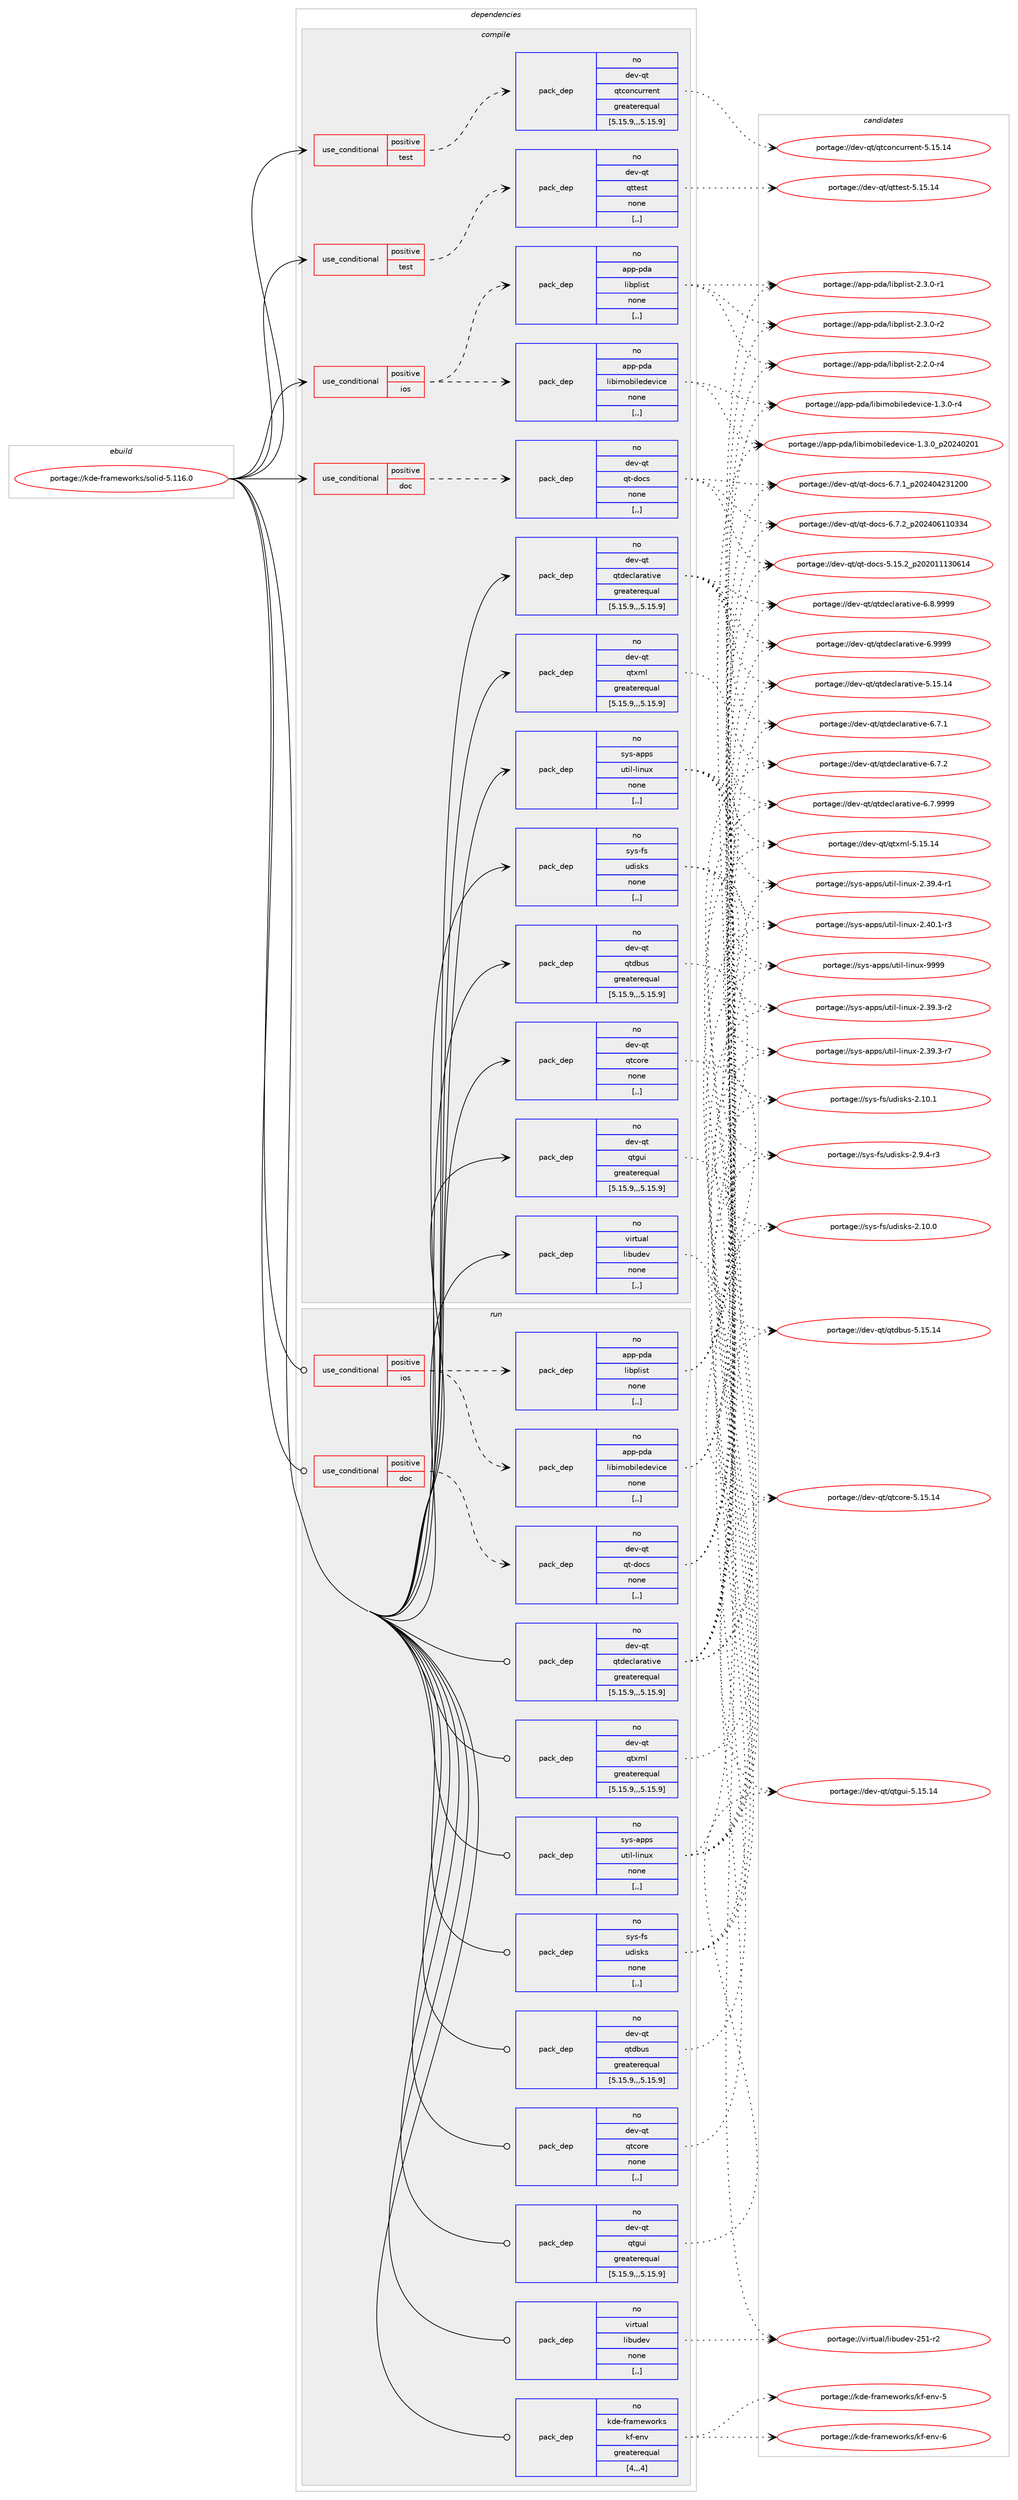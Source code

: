 digraph prolog {

# *************
# Graph options
# *************

newrank=true;
concentrate=true;
compound=true;
graph [rankdir=LR,fontname=Helvetica,fontsize=10,ranksep=1.5];#, ranksep=2.5, nodesep=0.2];
edge  [arrowhead=vee];
node  [fontname=Helvetica,fontsize=10];

# **********
# The ebuild
# **********

subgraph cluster_leftcol {
color=gray;
rank=same;
label=<<i>ebuild</i>>;
id [label="portage://kde-frameworks/solid-5.116.0", color=red, width=4, href="../kde-frameworks/solid-5.116.0.svg"];
}

# ****************
# The dependencies
# ****************

subgraph cluster_midcol {
color=gray;
label=<<i>dependencies</i>>;
subgraph cluster_compile {
fillcolor="#eeeeee";
style=filled;
label=<<i>compile</i>>;
subgraph cond66716 {
dependency260376 [label=<<TABLE BORDER="0" CELLBORDER="1" CELLSPACING="0" CELLPADDING="4"><TR><TD ROWSPAN="3" CELLPADDING="10">use_conditional</TD></TR><TR><TD>positive</TD></TR><TR><TD>doc</TD></TR></TABLE>>, shape=none, color=red];
subgraph pack191665 {
dependency260377 [label=<<TABLE BORDER="0" CELLBORDER="1" CELLSPACING="0" CELLPADDING="4" WIDTH="220"><TR><TD ROWSPAN="6" CELLPADDING="30">pack_dep</TD></TR><TR><TD WIDTH="110">no</TD></TR><TR><TD>dev-qt</TD></TR><TR><TD>qt-docs</TD></TR><TR><TD>none</TD></TR><TR><TD>[,,]</TD></TR></TABLE>>, shape=none, color=blue];
}
dependency260376:e -> dependency260377:w [weight=20,style="dashed",arrowhead="vee"];
}
id:e -> dependency260376:w [weight=20,style="solid",arrowhead="vee"];
subgraph cond66717 {
dependency260378 [label=<<TABLE BORDER="0" CELLBORDER="1" CELLSPACING="0" CELLPADDING="4"><TR><TD ROWSPAN="3" CELLPADDING="10">use_conditional</TD></TR><TR><TD>positive</TD></TR><TR><TD>ios</TD></TR></TABLE>>, shape=none, color=red];
subgraph pack191666 {
dependency260379 [label=<<TABLE BORDER="0" CELLBORDER="1" CELLSPACING="0" CELLPADDING="4" WIDTH="220"><TR><TD ROWSPAN="6" CELLPADDING="30">pack_dep</TD></TR><TR><TD WIDTH="110">no</TD></TR><TR><TD>app-pda</TD></TR><TR><TD>libimobiledevice</TD></TR><TR><TD>none</TD></TR><TR><TD>[,,]</TD></TR></TABLE>>, shape=none, color=blue];
}
dependency260378:e -> dependency260379:w [weight=20,style="dashed",arrowhead="vee"];
subgraph pack191667 {
dependency260380 [label=<<TABLE BORDER="0" CELLBORDER="1" CELLSPACING="0" CELLPADDING="4" WIDTH="220"><TR><TD ROWSPAN="6" CELLPADDING="30">pack_dep</TD></TR><TR><TD WIDTH="110">no</TD></TR><TR><TD>app-pda</TD></TR><TR><TD>libplist</TD></TR><TR><TD>none</TD></TR><TR><TD>[,,]</TD></TR></TABLE>>, shape=none, color=blue];
}
dependency260378:e -> dependency260380:w [weight=20,style="dashed",arrowhead="vee"];
}
id:e -> dependency260378:w [weight=20,style="solid",arrowhead="vee"];
subgraph cond66718 {
dependency260381 [label=<<TABLE BORDER="0" CELLBORDER="1" CELLSPACING="0" CELLPADDING="4"><TR><TD ROWSPAN="3" CELLPADDING="10">use_conditional</TD></TR><TR><TD>positive</TD></TR><TR><TD>test</TD></TR></TABLE>>, shape=none, color=red];
subgraph pack191668 {
dependency260382 [label=<<TABLE BORDER="0" CELLBORDER="1" CELLSPACING="0" CELLPADDING="4" WIDTH="220"><TR><TD ROWSPAN="6" CELLPADDING="30">pack_dep</TD></TR><TR><TD WIDTH="110">no</TD></TR><TR><TD>dev-qt</TD></TR><TR><TD>qtconcurrent</TD></TR><TR><TD>greaterequal</TD></TR><TR><TD>[5.15.9,,,5.15.9]</TD></TR></TABLE>>, shape=none, color=blue];
}
dependency260381:e -> dependency260382:w [weight=20,style="dashed",arrowhead="vee"];
}
id:e -> dependency260381:w [weight=20,style="solid",arrowhead="vee"];
subgraph cond66719 {
dependency260383 [label=<<TABLE BORDER="0" CELLBORDER="1" CELLSPACING="0" CELLPADDING="4"><TR><TD ROWSPAN="3" CELLPADDING="10">use_conditional</TD></TR><TR><TD>positive</TD></TR><TR><TD>test</TD></TR></TABLE>>, shape=none, color=red];
subgraph pack191669 {
dependency260384 [label=<<TABLE BORDER="0" CELLBORDER="1" CELLSPACING="0" CELLPADDING="4" WIDTH="220"><TR><TD ROWSPAN="6" CELLPADDING="30">pack_dep</TD></TR><TR><TD WIDTH="110">no</TD></TR><TR><TD>dev-qt</TD></TR><TR><TD>qttest</TD></TR><TR><TD>none</TD></TR><TR><TD>[,,]</TD></TR></TABLE>>, shape=none, color=blue];
}
dependency260383:e -> dependency260384:w [weight=20,style="dashed",arrowhead="vee"];
}
id:e -> dependency260383:w [weight=20,style="solid",arrowhead="vee"];
subgraph pack191670 {
dependency260385 [label=<<TABLE BORDER="0" CELLBORDER="1" CELLSPACING="0" CELLPADDING="4" WIDTH="220"><TR><TD ROWSPAN="6" CELLPADDING="30">pack_dep</TD></TR><TR><TD WIDTH="110">no</TD></TR><TR><TD>dev-qt</TD></TR><TR><TD>qtcore</TD></TR><TR><TD>none</TD></TR><TR><TD>[,,]</TD></TR></TABLE>>, shape=none, color=blue];
}
id:e -> dependency260385:w [weight=20,style="solid",arrowhead="vee"];
subgraph pack191671 {
dependency260386 [label=<<TABLE BORDER="0" CELLBORDER="1" CELLSPACING="0" CELLPADDING="4" WIDTH="220"><TR><TD ROWSPAN="6" CELLPADDING="30">pack_dep</TD></TR><TR><TD WIDTH="110">no</TD></TR><TR><TD>dev-qt</TD></TR><TR><TD>qtdbus</TD></TR><TR><TD>greaterequal</TD></TR><TR><TD>[5.15.9,,,5.15.9]</TD></TR></TABLE>>, shape=none, color=blue];
}
id:e -> dependency260386:w [weight=20,style="solid",arrowhead="vee"];
subgraph pack191672 {
dependency260387 [label=<<TABLE BORDER="0" CELLBORDER="1" CELLSPACING="0" CELLPADDING="4" WIDTH="220"><TR><TD ROWSPAN="6" CELLPADDING="30">pack_dep</TD></TR><TR><TD WIDTH="110">no</TD></TR><TR><TD>dev-qt</TD></TR><TR><TD>qtdeclarative</TD></TR><TR><TD>greaterequal</TD></TR><TR><TD>[5.15.9,,,5.15.9]</TD></TR></TABLE>>, shape=none, color=blue];
}
id:e -> dependency260387:w [weight=20,style="solid",arrowhead="vee"];
subgraph pack191673 {
dependency260388 [label=<<TABLE BORDER="0" CELLBORDER="1" CELLSPACING="0" CELLPADDING="4" WIDTH="220"><TR><TD ROWSPAN="6" CELLPADDING="30">pack_dep</TD></TR><TR><TD WIDTH="110">no</TD></TR><TR><TD>dev-qt</TD></TR><TR><TD>qtgui</TD></TR><TR><TD>greaterequal</TD></TR><TR><TD>[5.15.9,,,5.15.9]</TD></TR></TABLE>>, shape=none, color=blue];
}
id:e -> dependency260388:w [weight=20,style="solid",arrowhead="vee"];
subgraph pack191674 {
dependency260389 [label=<<TABLE BORDER="0" CELLBORDER="1" CELLSPACING="0" CELLPADDING="4" WIDTH="220"><TR><TD ROWSPAN="6" CELLPADDING="30">pack_dep</TD></TR><TR><TD WIDTH="110">no</TD></TR><TR><TD>dev-qt</TD></TR><TR><TD>qtxml</TD></TR><TR><TD>greaterequal</TD></TR><TR><TD>[5.15.9,,,5.15.9]</TD></TR></TABLE>>, shape=none, color=blue];
}
id:e -> dependency260389:w [weight=20,style="solid",arrowhead="vee"];
subgraph pack191675 {
dependency260390 [label=<<TABLE BORDER="0" CELLBORDER="1" CELLSPACING="0" CELLPADDING="4" WIDTH="220"><TR><TD ROWSPAN="6" CELLPADDING="30">pack_dep</TD></TR><TR><TD WIDTH="110">no</TD></TR><TR><TD>sys-apps</TD></TR><TR><TD>util-linux</TD></TR><TR><TD>none</TD></TR><TR><TD>[,,]</TD></TR></TABLE>>, shape=none, color=blue];
}
id:e -> dependency260390:w [weight=20,style="solid",arrowhead="vee"];
subgraph pack191676 {
dependency260391 [label=<<TABLE BORDER="0" CELLBORDER="1" CELLSPACING="0" CELLPADDING="4" WIDTH="220"><TR><TD ROWSPAN="6" CELLPADDING="30">pack_dep</TD></TR><TR><TD WIDTH="110">no</TD></TR><TR><TD>sys-fs</TD></TR><TR><TD>udisks</TD></TR><TR><TD>none</TD></TR><TR><TD>[,,]</TD></TR></TABLE>>, shape=none, color=blue];
}
id:e -> dependency260391:w [weight=20,style="solid",arrowhead="vee"];
subgraph pack191677 {
dependency260392 [label=<<TABLE BORDER="0" CELLBORDER="1" CELLSPACING="0" CELLPADDING="4" WIDTH="220"><TR><TD ROWSPAN="6" CELLPADDING="30">pack_dep</TD></TR><TR><TD WIDTH="110">no</TD></TR><TR><TD>virtual</TD></TR><TR><TD>libudev</TD></TR><TR><TD>none</TD></TR><TR><TD>[,,]</TD></TR></TABLE>>, shape=none, color=blue];
}
id:e -> dependency260392:w [weight=20,style="solid",arrowhead="vee"];
}
subgraph cluster_compileandrun {
fillcolor="#eeeeee";
style=filled;
label=<<i>compile and run</i>>;
}
subgraph cluster_run {
fillcolor="#eeeeee";
style=filled;
label=<<i>run</i>>;
subgraph cond66720 {
dependency260393 [label=<<TABLE BORDER="0" CELLBORDER="1" CELLSPACING="0" CELLPADDING="4"><TR><TD ROWSPAN="3" CELLPADDING="10">use_conditional</TD></TR><TR><TD>positive</TD></TR><TR><TD>doc</TD></TR></TABLE>>, shape=none, color=red];
subgraph pack191678 {
dependency260394 [label=<<TABLE BORDER="0" CELLBORDER="1" CELLSPACING="0" CELLPADDING="4" WIDTH="220"><TR><TD ROWSPAN="6" CELLPADDING="30">pack_dep</TD></TR><TR><TD WIDTH="110">no</TD></TR><TR><TD>dev-qt</TD></TR><TR><TD>qt-docs</TD></TR><TR><TD>none</TD></TR><TR><TD>[,,]</TD></TR></TABLE>>, shape=none, color=blue];
}
dependency260393:e -> dependency260394:w [weight=20,style="dashed",arrowhead="vee"];
}
id:e -> dependency260393:w [weight=20,style="solid",arrowhead="odot"];
subgraph cond66721 {
dependency260395 [label=<<TABLE BORDER="0" CELLBORDER="1" CELLSPACING="0" CELLPADDING="4"><TR><TD ROWSPAN="3" CELLPADDING="10">use_conditional</TD></TR><TR><TD>positive</TD></TR><TR><TD>ios</TD></TR></TABLE>>, shape=none, color=red];
subgraph pack191679 {
dependency260396 [label=<<TABLE BORDER="0" CELLBORDER="1" CELLSPACING="0" CELLPADDING="4" WIDTH="220"><TR><TD ROWSPAN="6" CELLPADDING="30">pack_dep</TD></TR><TR><TD WIDTH="110">no</TD></TR><TR><TD>app-pda</TD></TR><TR><TD>libimobiledevice</TD></TR><TR><TD>none</TD></TR><TR><TD>[,,]</TD></TR></TABLE>>, shape=none, color=blue];
}
dependency260395:e -> dependency260396:w [weight=20,style="dashed",arrowhead="vee"];
subgraph pack191680 {
dependency260397 [label=<<TABLE BORDER="0" CELLBORDER="1" CELLSPACING="0" CELLPADDING="4" WIDTH="220"><TR><TD ROWSPAN="6" CELLPADDING="30">pack_dep</TD></TR><TR><TD WIDTH="110">no</TD></TR><TR><TD>app-pda</TD></TR><TR><TD>libplist</TD></TR><TR><TD>none</TD></TR><TR><TD>[,,]</TD></TR></TABLE>>, shape=none, color=blue];
}
dependency260395:e -> dependency260397:w [weight=20,style="dashed",arrowhead="vee"];
}
id:e -> dependency260395:w [weight=20,style="solid",arrowhead="odot"];
subgraph pack191681 {
dependency260398 [label=<<TABLE BORDER="0" CELLBORDER="1" CELLSPACING="0" CELLPADDING="4" WIDTH="220"><TR><TD ROWSPAN="6" CELLPADDING="30">pack_dep</TD></TR><TR><TD WIDTH="110">no</TD></TR><TR><TD>dev-qt</TD></TR><TR><TD>qtcore</TD></TR><TR><TD>none</TD></TR><TR><TD>[,,]</TD></TR></TABLE>>, shape=none, color=blue];
}
id:e -> dependency260398:w [weight=20,style="solid",arrowhead="odot"];
subgraph pack191682 {
dependency260399 [label=<<TABLE BORDER="0" CELLBORDER="1" CELLSPACING="0" CELLPADDING="4" WIDTH="220"><TR><TD ROWSPAN="6" CELLPADDING="30">pack_dep</TD></TR><TR><TD WIDTH="110">no</TD></TR><TR><TD>dev-qt</TD></TR><TR><TD>qtdbus</TD></TR><TR><TD>greaterequal</TD></TR><TR><TD>[5.15.9,,,5.15.9]</TD></TR></TABLE>>, shape=none, color=blue];
}
id:e -> dependency260399:w [weight=20,style="solid",arrowhead="odot"];
subgraph pack191683 {
dependency260400 [label=<<TABLE BORDER="0" CELLBORDER="1" CELLSPACING="0" CELLPADDING="4" WIDTH="220"><TR><TD ROWSPAN="6" CELLPADDING="30">pack_dep</TD></TR><TR><TD WIDTH="110">no</TD></TR><TR><TD>dev-qt</TD></TR><TR><TD>qtdeclarative</TD></TR><TR><TD>greaterequal</TD></TR><TR><TD>[5.15.9,,,5.15.9]</TD></TR></TABLE>>, shape=none, color=blue];
}
id:e -> dependency260400:w [weight=20,style="solid",arrowhead="odot"];
subgraph pack191684 {
dependency260401 [label=<<TABLE BORDER="0" CELLBORDER="1" CELLSPACING="0" CELLPADDING="4" WIDTH="220"><TR><TD ROWSPAN="6" CELLPADDING="30">pack_dep</TD></TR><TR><TD WIDTH="110">no</TD></TR><TR><TD>dev-qt</TD></TR><TR><TD>qtgui</TD></TR><TR><TD>greaterequal</TD></TR><TR><TD>[5.15.9,,,5.15.9]</TD></TR></TABLE>>, shape=none, color=blue];
}
id:e -> dependency260401:w [weight=20,style="solid",arrowhead="odot"];
subgraph pack191685 {
dependency260402 [label=<<TABLE BORDER="0" CELLBORDER="1" CELLSPACING="0" CELLPADDING="4" WIDTH="220"><TR><TD ROWSPAN="6" CELLPADDING="30">pack_dep</TD></TR><TR><TD WIDTH="110">no</TD></TR><TR><TD>dev-qt</TD></TR><TR><TD>qtxml</TD></TR><TR><TD>greaterequal</TD></TR><TR><TD>[5.15.9,,,5.15.9]</TD></TR></TABLE>>, shape=none, color=blue];
}
id:e -> dependency260402:w [weight=20,style="solid",arrowhead="odot"];
subgraph pack191686 {
dependency260403 [label=<<TABLE BORDER="0" CELLBORDER="1" CELLSPACING="0" CELLPADDING="4" WIDTH="220"><TR><TD ROWSPAN="6" CELLPADDING="30">pack_dep</TD></TR><TR><TD WIDTH="110">no</TD></TR><TR><TD>kde-frameworks</TD></TR><TR><TD>kf-env</TD></TR><TR><TD>greaterequal</TD></TR><TR><TD>[4,,,4]</TD></TR></TABLE>>, shape=none, color=blue];
}
id:e -> dependency260403:w [weight=20,style="solid",arrowhead="odot"];
subgraph pack191687 {
dependency260404 [label=<<TABLE BORDER="0" CELLBORDER="1" CELLSPACING="0" CELLPADDING="4" WIDTH="220"><TR><TD ROWSPAN="6" CELLPADDING="30">pack_dep</TD></TR><TR><TD WIDTH="110">no</TD></TR><TR><TD>sys-apps</TD></TR><TR><TD>util-linux</TD></TR><TR><TD>none</TD></TR><TR><TD>[,,]</TD></TR></TABLE>>, shape=none, color=blue];
}
id:e -> dependency260404:w [weight=20,style="solid",arrowhead="odot"];
subgraph pack191688 {
dependency260405 [label=<<TABLE BORDER="0" CELLBORDER="1" CELLSPACING="0" CELLPADDING="4" WIDTH="220"><TR><TD ROWSPAN="6" CELLPADDING="30">pack_dep</TD></TR><TR><TD WIDTH="110">no</TD></TR><TR><TD>sys-fs</TD></TR><TR><TD>udisks</TD></TR><TR><TD>none</TD></TR><TR><TD>[,,]</TD></TR></TABLE>>, shape=none, color=blue];
}
id:e -> dependency260405:w [weight=20,style="solid",arrowhead="odot"];
subgraph pack191689 {
dependency260406 [label=<<TABLE BORDER="0" CELLBORDER="1" CELLSPACING="0" CELLPADDING="4" WIDTH="220"><TR><TD ROWSPAN="6" CELLPADDING="30">pack_dep</TD></TR><TR><TD WIDTH="110">no</TD></TR><TR><TD>virtual</TD></TR><TR><TD>libudev</TD></TR><TR><TD>none</TD></TR><TR><TD>[,,]</TD></TR></TABLE>>, shape=none, color=blue];
}
id:e -> dependency260406:w [weight=20,style="solid",arrowhead="odot"];
}
}

# **************
# The candidates
# **************

subgraph cluster_choices {
rank=same;
color=gray;
label=<<i>candidates</i>>;

subgraph choice191665 {
color=black;
nodesep=1;
choice100101118451131164711311645100111991154553464953465095112504850484949495148544952 [label="portage://dev-qt/qt-docs-5.15.2_p202011130614", color=red, width=4,href="../dev-qt/qt-docs-5.15.2_p202011130614.svg"];
choice1001011184511311647113116451001119911545544655464995112504850524852505149504848 [label="portage://dev-qt/qt-docs-6.7.1_p202404231200", color=red, width=4,href="../dev-qt/qt-docs-6.7.1_p202404231200.svg"];
choice1001011184511311647113116451001119911545544655465095112504850524854494948515152 [label="portage://dev-qt/qt-docs-6.7.2_p202406110334", color=red, width=4,href="../dev-qt/qt-docs-6.7.2_p202406110334.svg"];
dependency260377:e -> choice100101118451131164711311645100111991154553464953465095112504850484949495148544952:w [style=dotted,weight="100"];
dependency260377:e -> choice1001011184511311647113116451001119911545544655464995112504850524852505149504848:w [style=dotted,weight="100"];
dependency260377:e -> choice1001011184511311647113116451001119911545544655465095112504850524854494948515152:w [style=dotted,weight="100"];
}
subgraph choice191666 {
color=black;
nodesep=1;
choice971121124511210097471081059810510911198105108101100101118105991014549465146484511452 [label="portage://app-pda/libimobiledevice-1.3.0-r4", color=red, width=4,href="../app-pda/libimobiledevice-1.3.0-r4.svg"];
choice97112112451121009747108105981051091119810510810110010111810599101454946514648951125048505248504849 [label="portage://app-pda/libimobiledevice-1.3.0_p20240201", color=red, width=4,href="../app-pda/libimobiledevice-1.3.0_p20240201.svg"];
dependency260379:e -> choice971121124511210097471081059810510911198105108101100101118105991014549465146484511452:w [style=dotted,weight="100"];
dependency260379:e -> choice97112112451121009747108105981051091119810510810110010111810599101454946514648951125048505248504849:w [style=dotted,weight="100"];
}
subgraph choice191667 {
color=black;
nodesep=1;
choice97112112451121009747108105981121081051151164550465046484511452 [label="portage://app-pda/libplist-2.2.0-r4", color=red, width=4,href="../app-pda/libplist-2.2.0-r4.svg"];
choice97112112451121009747108105981121081051151164550465146484511449 [label="portage://app-pda/libplist-2.3.0-r1", color=red, width=4,href="../app-pda/libplist-2.3.0-r1.svg"];
choice97112112451121009747108105981121081051151164550465146484511450 [label="portage://app-pda/libplist-2.3.0-r2", color=red, width=4,href="../app-pda/libplist-2.3.0-r2.svg"];
dependency260380:e -> choice97112112451121009747108105981121081051151164550465046484511452:w [style=dotted,weight="100"];
dependency260380:e -> choice97112112451121009747108105981121081051151164550465146484511449:w [style=dotted,weight="100"];
dependency260380:e -> choice97112112451121009747108105981121081051151164550465146484511450:w [style=dotted,weight="100"];
}
subgraph choice191668 {
color=black;
nodesep=1;
choice100101118451131164711311699111110991171141141011101164553464953464952 [label="portage://dev-qt/qtconcurrent-5.15.14", color=red, width=4,href="../dev-qt/qtconcurrent-5.15.14.svg"];
dependency260382:e -> choice100101118451131164711311699111110991171141141011101164553464953464952:w [style=dotted,weight="100"];
}
subgraph choice191669 {
color=black;
nodesep=1;
choice10010111845113116471131161161011151164553464953464952 [label="portage://dev-qt/qttest-5.15.14", color=red, width=4,href="../dev-qt/qttest-5.15.14.svg"];
dependency260384:e -> choice10010111845113116471131161161011151164553464953464952:w [style=dotted,weight="100"];
}
subgraph choice191670 {
color=black;
nodesep=1;
choice1001011184511311647113116991111141014553464953464952 [label="portage://dev-qt/qtcore-5.15.14", color=red, width=4,href="../dev-qt/qtcore-5.15.14.svg"];
dependency260385:e -> choice1001011184511311647113116991111141014553464953464952:w [style=dotted,weight="100"];
}
subgraph choice191671 {
color=black;
nodesep=1;
choice1001011184511311647113116100981171154553464953464952 [label="portage://dev-qt/qtdbus-5.15.14", color=red, width=4,href="../dev-qt/qtdbus-5.15.14.svg"];
dependency260386:e -> choice1001011184511311647113116100981171154553464953464952:w [style=dotted,weight="100"];
}
subgraph choice191672 {
color=black;
nodesep=1;
choice10010111845113116471131161001019910897114971161051181014553464953464952 [label="portage://dev-qt/qtdeclarative-5.15.14", color=red, width=4,href="../dev-qt/qtdeclarative-5.15.14.svg"];
choice1001011184511311647113116100101991089711497116105118101455446554649 [label="portage://dev-qt/qtdeclarative-6.7.1", color=red, width=4,href="../dev-qt/qtdeclarative-6.7.1.svg"];
choice1001011184511311647113116100101991089711497116105118101455446554650 [label="portage://dev-qt/qtdeclarative-6.7.2", color=red, width=4,href="../dev-qt/qtdeclarative-6.7.2.svg"];
choice1001011184511311647113116100101991089711497116105118101455446554657575757 [label="portage://dev-qt/qtdeclarative-6.7.9999", color=red, width=4,href="../dev-qt/qtdeclarative-6.7.9999.svg"];
choice1001011184511311647113116100101991089711497116105118101455446564657575757 [label="portage://dev-qt/qtdeclarative-6.8.9999", color=red, width=4,href="../dev-qt/qtdeclarative-6.8.9999.svg"];
choice100101118451131164711311610010199108971149711610511810145544657575757 [label="portage://dev-qt/qtdeclarative-6.9999", color=red, width=4,href="../dev-qt/qtdeclarative-6.9999.svg"];
dependency260387:e -> choice10010111845113116471131161001019910897114971161051181014553464953464952:w [style=dotted,weight="100"];
dependency260387:e -> choice1001011184511311647113116100101991089711497116105118101455446554649:w [style=dotted,weight="100"];
dependency260387:e -> choice1001011184511311647113116100101991089711497116105118101455446554650:w [style=dotted,weight="100"];
dependency260387:e -> choice1001011184511311647113116100101991089711497116105118101455446554657575757:w [style=dotted,weight="100"];
dependency260387:e -> choice1001011184511311647113116100101991089711497116105118101455446564657575757:w [style=dotted,weight="100"];
dependency260387:e -> choice100101118451131164711311610010199108971149711610511810145544657575757:w [style=dotted,weight="100"];
}
subgraph choice191673 {
color=black;
nodesep=1;
choice10010111845113116471131161031171054553464953464952 [label="portage://dev-qt/qtgui-5.15.14", color=red, width=4,href="../dev-qt/qtgui-5.15.14.svg"];
dependency260388:e -> choice10010111845113116471131161031171054553464953464952:w [style=dotted,weight="100"];
}
subgraph choice191674 {
color=black;
nodesep=1;
choice10010111845113116471131161201091084553464953464952 [label="portage://dev-qt/qtxml-5.15.14", color=red, width=4,href="../dev-qt/qtxml-5.15.14.svg"];
dependency260389:e -> choice10010111845113116471131161201091084553464953464952:w [style=dotted,weight="100"];
}
subgraph choice191675 {
color=black;
nodesep=1;
choice11512111545971121121154711711610510845108105110117120455046515746514511450 [label="portage://sys-apps/util-linux-2.39.3-r2", color=red, width=4,href="../sys-apps/util-linux-2.39.3-r2.svg"];
choice11512111545971121121154711711610510845108105110117120455046515746514511455 [label="portage://sys-apps/util-linux-2.39.3-r7", color=red, width=4,href="../sys-apps/util-linux-2.39.3-r7.svg"];
choice11512111545971121121154711711610510845108105110117120455046515746524511449 [label="portage://sys-apps/util-linux-2.39.4-r1", color=red, width=4,href="../sys-apps/util-linux-2.39.4-r1.svg"];
choice11512111545971121121154711711610510845108105110117120455046524846494511451 [label="portage://sys-apps/util-linux-2.40.1-r3", color=red, width=4,href="../sys-apps/util-linux-2.40.1-r3.svg"];
choice115121115459711211211547117116105108451081051101171204557575757 [label="portage://sys-apps/util-linux-9999", color=red, width=4,href="../sys-apps/util-linux-9999.svg"];
dependency260390:e -> choice11512111545971121121154711711610510845108105110117120455046515746514511450:w [style=dotted,weight="100"];
dependency260390:e -> choice11512111545971121121154711711610510845108105110117120455046515746514511455:w [style=dotted,weight="100"];
dependency260390:e -> choice11512111545971121121154711711610510845108105110117120455046515746524511449:w [style=dotted,weight="100"];
dependency260390:e -> choice11512111545971121121154711711610510845108105110117120455046524846494511451:w [style=dotted,weight="100"];
dependency260390:e -> choice115121115459711211211547117116105108451081051101171204557575757:w [style=dotted,weight="100"];
}
subgraph choice191676 {
color=black;
nodesep=1;
choice115121115451021154711710010511510711545504649484648 [label="portage://sys-fs/udisks-2.10.0", color=red, width=4,href="../sys-fs/udisks-2.10.0.svg"];
choice115121115451021154711710010511510711545504649484649 [label="portage://sys-fs/udisks-2.10.1", color=red, width=4,href="../sys-fs/udisks-2.10.1.svg"];
choice11512111545102115471171001051151071154550465746524511451 [label="portage://sys-fs/udisks-2.9.4-r3", color=red, width=4,href="../sys-fs/udisks-2.9.4-r3.svg"];
dependency260391:e -> choice115121115451021154711710010511510711545504649484648:w [style=dotted,weight="100"];
dependency260391:e -> choice115121115451021154711710010511510711545504649484649:w [style=dotted,weight="100"];
dependency260391:e -> choice11512111545102115471171001051151071154550465746524511451:w [style=dotted,weight="100"];
}
subgraph choice191677 {
color=black;
nodesep=1;
choice118105114116117971084710810598117100101118455053494511450 [label="portage://virtual/libudev-251-r2", color=red, width=4,href="../virtual/libudev-251-r2.svg"];
dependency260392:e -> choice118105114116117971084710810598117100101118455053494511450:w [style=dotted,weight="100"];
}
subgraph choice191678 {
color=black;
nodesep=1;
choice100101118451131164711311645100111991154553464953465095112504850484949495148544952 [label="portage://dev-qt/qt-docs-5.15.2_p202011130614", color=red, width=4,href="../dev-qt/qt-docs-5.15.2_p202011130614.svg"];
choice1001011184511311647113116451001119911545544655464995112504850524852505149504848 [label="portage://dev-qt/qt-docs-6.7.1_p202404231200", color=red, width=4,href="../dev-qt/qt-docs-6.7.1_p202404231200.svg"];
choice1001011184511311647113116451001119911545544655465095112504850524854494948515152 [label="portage://dev-qt/qt-docs-6.7.2_p202406110334", color=red, width=4,href="../dev-qt/qt-docs-6.7.2_p202406110334.svg"];
dependency260394:e -> choice100101118451131164711311645100111991154553464953465095112504850484949495148544952:w [style=dotted,weight="100"];
dependency260394:e -> choice1001011184511311647113116451001119911545544655464995112504850524852505149504848:w [style=dotted,weight="100"];
dependency260394:e -> choice1001011184511311647113116451001119911545544655465095112504850524854494948515152:w [style=dotted,weight="100"];
}
subgraph choice191679 {
color=black;
nodesep=1;
choice971121124511210097471081059810510911198105108101100101118105991014549465146484511452 [label="portage://app-pda/libimobiledevice-1.3.0-r4", color=red, width=4,href="../app-pda/libimobiledevice-1.3.0-r4.svg"];
choice97112112451121009747108105981051091119810510810110010111810599101454946514648951125048505248504849 [label="portage://app-pda/libimobiledevice-1.3.0_p20240201", color=red, width=4,href="../app-pda/libimobiledevice-1.3.0_p20240201.svg"];
dependency260396:e -> choice971121124511210097471081059810510911198105108101100101118105991014549465146484511452:w [style=dotted,weight="100"];
dependency260396:e -> choice97112112451121009747108105981051091119810510810110010111810599101454946514648951125048505248504849:w [style=dotted,weight="100"];
}
subgraph choice191680 {
color=black;
nodesep=1;
choice97112112451121009747108105981121081051151164550465046484511452 [label="portage://app-pda/libplist-2.2.0-r4", color=red, width=4,href="../app-pda/libplist-2.2.0-r4.svg"];
choice97112112451121009747108105981121081051151164550465146484511449 [label="portage://app-pda/libplist-2.3.0-r1", color=red, width=4,href="../app-pda/libplist-2.3.0-r1.svg"];
choice97112112451121009747108105981121081051151164550465146484511450 [label="portage://app-pda/libplist-2.3.0-r2", color=red, width=4,href="../app-pda/libplist-2.3.0-r2.svg"];
dependency260397:e -> choice97112112451121009747108105981121081051151164550465046484511452:w [style=dotted,weight="100"];
dependency260397:e -> choice97112112451121009747108105981121081051151164550465146484511449:w [style=dotted,weight="100"];
dependency260397:e -> choice97112112451121009747108105981121081051151164550465146484511450:w [style=dotted,weight="100"];
}
subgraph choice191681 {
color=black;
nodesep=1;
choice1001011184511311647113116991111141014553464953464952 [label="portage://dev-qt/qtcore-5.15.14", color=red, width=4,href="../dev-qt/qtcore-5.15.14.svg"];
dependency260398:e -> choice1001011184511311647113116991111141014553464953464952:w [style=dotted,weight="100"];
}
subgraph choice191682 {
color=black;
nodesep=1;
choice1001011184511311647113116100981171154553464953464952 [label="portage://dev-qt/qtdbus-5.15.14", color=red, width=4,href="../dev-qt/qtdbus-5.15.14.svg"];
dependency260399:e -> choice1001011184511311647113116100981171154553464953464952:w [style=dotted,weight="100"];
}
subgraph choice191683 {
color=black;
nodesep=1;
choice10010111845113116471131161001019910897114971161051181014553464953464952 [label="portage://dev-qt/qtdeclarative-5.15.14", color=red, width=4,href="../dev-qt/qtdeclarative-5.15.14.svg"];
choice1001011184511311647113116100101991089711497116105118101455446554649 [label="portage://dev-qt/qtdeclarative-6.7.1", color=red, width=4,href="../dev-qt/qtdeclarative-6.7.1.svg"];
choice1001011184511311647113116100101991089711497116105118101455446554650 [label="portage://dev-qt/qtdeclarative-6.7.2", color=red, width=4,href="../dev-qt/qtdeclarative-6.7.2.svg"];
choice1001011184511311647113116100101991089711497116105118101455446554657575757 [label="portage://dev-qt/qtdeclarative-6.7.9999", color=red, width=4,href="../dev-qt/qtdeclarative-6.7.9999.svg"];
choice1001011184511311647113116100101991089711497116105118101455446564657575757 [label="portage://dev-qt/qtdeclarative-6.8.9999", color=red, width=4,href="../dev-qt/qtdeclarative-6.8.9999.svg"];
choice100101118451131164711311610010199108971149711610511810145544657575757 [label="portage://dev-qt/qtdeclarative-6.9999", color=red, width=4,href="../dev-qt/qtdeclarative-6.9999.svg"];
dependency260400:e -> choice10010111845113116471131161001019910897114971161051181014553464953464952:w [style=dotted,weight="100"];
dependency260400:e -> choice1001011184511311647113116100101991089711497116105118101455446554649:w [style=dotted,weight="100"];
dependency260400:e -> choice1001011184511311647113116100101991089711497116105118101455446554650:w [style=dotted,weight="100"];
dependency260400:e -> choice1001011184511311647113116100101991089711497116105118101455446554657575757:w [style=dotted,weight="100"];
dependency260400:e -> choice1001011184511311647113116100101991089711497116105118101455446564657575757:w [style=dotted,weight="100"];
dependency260400:e -> choice100101118451131164711311610010199108971149711610511810145544657575757:w [style=dotted,weight="100"];
}
subgraph choice191684 {
color=black;
nodesep=1;
choice10010111845113116471131161031171054553464953464952 [label="portage://dev-qt/qtgui-5.15.14", color=red, width=4,href="../dev-qt/qtgui-5.15.14.svg"];
dependency260401:e -> choice10010111845113116471131161031171054553464953464952:w [style=dotted,weight="100"];
}
subgraph choice191685 {
color=black;
nodesep=1;
choice10010111845113116471131161201091084553464953464952 [label="portage://dev-qt/qtxml-5.15.14", color=red, width=4,href="../dev-qt/qtxml-5.15.14.svg"];
dependency260402:e -> choice10010111845113116471131161201091084553464953464952:w [style=dotted,weight="100"];
}
subgraph choice191686 {
color=black;
nodesep=1;
choice107100101451021149710910111911111410711547107102451011101184553 [label="portage://kde-frameworks/kf-env-5", color=red, width=4,href="../kde-frameworks/kf-env-5.svg"];
choice107100101451021149710910111911111410711547107102451011101184554 [label="portage://kde-frameworks/kf-env-6", color=red, width=4,href="../kde-frameworks/kf-env-6.svg"];
dependency260403:e -> choice107100101451021149710910111911111410711547107102451011101184553:w [style=dotted,weight="100"];
dependency260403:e -> choice107100101451021149710910111911111410711547107102451011101184554:w [style=dotted,weight="100"];
}
subgraph choice191687 {
color=black;
nodesep=1;
choice11512111545971121121154711711610510845108105110117120455046515746514511450 [label="portage://sys-apps/util-linux-2.39.3-r2", color=red, width=4,href="../sys-apps/util-linux-2.39.3-r2.svg"];
choice11512111545971121121154711711610510845108105110117120455046515746514511455 [label="portage://sys-apps/util-linux-2.39.3-r7", color=red, width=4,href="../sys-apps/util-linux-2.39.3-r7.svg"];
choice11512111545971121121154711711610510845108105110117120455046515746524511449 [label="portage://sys-apps/util-linux-2.39.4-r1", color=red, width=4,href="../sys-apps/util-linux-2.39.4-r1.svg"];
choice11512111545971121121154711711610510845108105110117120455046524846494511451 [label="portage://sys-apps/util-linux-2.40.1-r3", color=red, width=4,href="../sys-apps/util-linux-2.40.1-r3.svg"];
choice115121115459711211211547117116105108451081051101171204557575757 [label="portage://sys-apps/util-linux-9999", color=red, width=4,href="../sys-apps/util-linux-9999.svg"];
dependency260404:e -> choice11512111545971121121154711711610510845108105110117120455046515746514511450:w [style=dotted,weight="100"];
dependency260404:e -> choice11512111545971121121154711711610510845108105110117120455046515746514511455:w [style=dotted,weight="100"];
dependency260404:e -> choice11512111545971121121154711711610510845108105110117120455046515746524511449:w [style=dotted,weight="100"];
dependency260404:e -> choice11512111545971121121154711711610510845108105110117120455046524846494511451:w [style=dotted,weight="100"];
dependency260404:e -> choice115121115459711211211547117116105108451081051101171204557575757:w [style=dotted,weight="100"];
}
subgraph choice191688 {
color=black;
nodesep=1;
choice115121115451021154711710010511510711545504649484648 [label="portage://sys-fs/udisks-2.10.0", color=red, width=4,href="../sys-fs/udisks-2.10.0.svg"];
choice115121115451021154711710010511510711545504649484649 [label="portage://sys-fs/udisks-2.10.1", color=red, width=4,href="../sys-fs/udisks-2.10.1.svg"];
choice11512111545102115471171001051151071154550465746524511451 [label="portage://sys-fs/udisks-2.9.4-r3", color=red, width=4,href="../sys-fs/udisks-2.9.4-r3.svg"];
dependency260405:e -> choice115121115451021154711710010511510711545504649484648:w [style=dotted,weight="100"];
dependency260405:e -> choice115121115451021154711710010511510711545504649484649:w [style=dotted,weight="100"];
dependency260405:e -> choice11512111545102115471171001051151071154550465746524511451:w [style=dotted,weight="100"];
}
subgraph choice191689 {
color=black;
nodesep=1;
choice118105114116117971084710810598117100101118455053494511450 [label="portage://virtual/libudev-251-r2", color=red, width=4,href="../virtual/libudev-251-r2.svg"];
dependency260406:e -> choice118105114116117971084710810598117100101118455053494511450:w [style=dotted,weight="100"];
}
}

}
